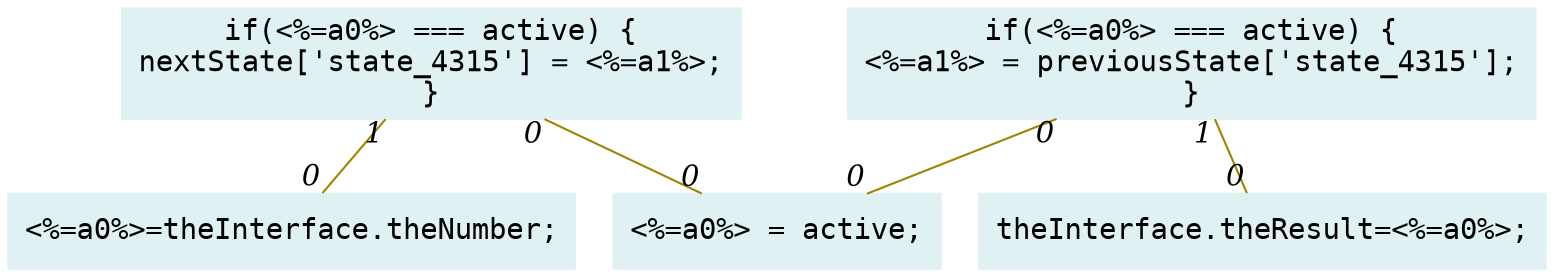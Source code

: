 digraph g{node_4279 [shape="box", style="filled", color="#dff1f2", fontname="Courier", label="<%=a0%>=theInterface.theNumber;
" ]
node_4281 [shape="box", style="filled", color="#dff1f2", fontname="Courier", label="theInterface.theResult=<%=a0%>;
" ]
node_4312 [shape="box", style="filled", color="#dff1f2", fontname="Courier", label="<%=a0%> = active;
" ]
node_4316 [shape="box", style="filled", color="#dff1f2", fontname="Courier", label="if(<%=a0%> === active) {
<%=a1%> = previousState['state_4315'];
}
" ]
node_4319 [shape="box", style="filled", color="#dff1f2", fontname="Courier", label="if(<%=a0%> === active) {
nextState['state_4315'] = <%=a1%>;
}
" ]
node_4316 -> node_4312 [dir=none, arrowHead=none, fontname="Times-Italic", arrowsize=1, color="#9d8400", label="",  headlabel="0", taillabel="0" ]
node_4319 -> node_4312 [dir=none, arrowHead=none, fontname="Times-Italic", arrowsize=1, color="#9d8400", label="",  headlabel="0", taillabel="0" ]
node_4319 -> node_4279 [dir=none, arrowHead=none, fontname="Times-Italic", arrowsize=1, color="#9d8400", label="",  headlabel="0", taillabel="1" ]
node_4316 -> node_4281 [dir=none, arrowHead=none, fontname="Times-Italic", arrowsize=1, color="#9d8400", label="",  headlabel="0", taillabel="1" ]
}